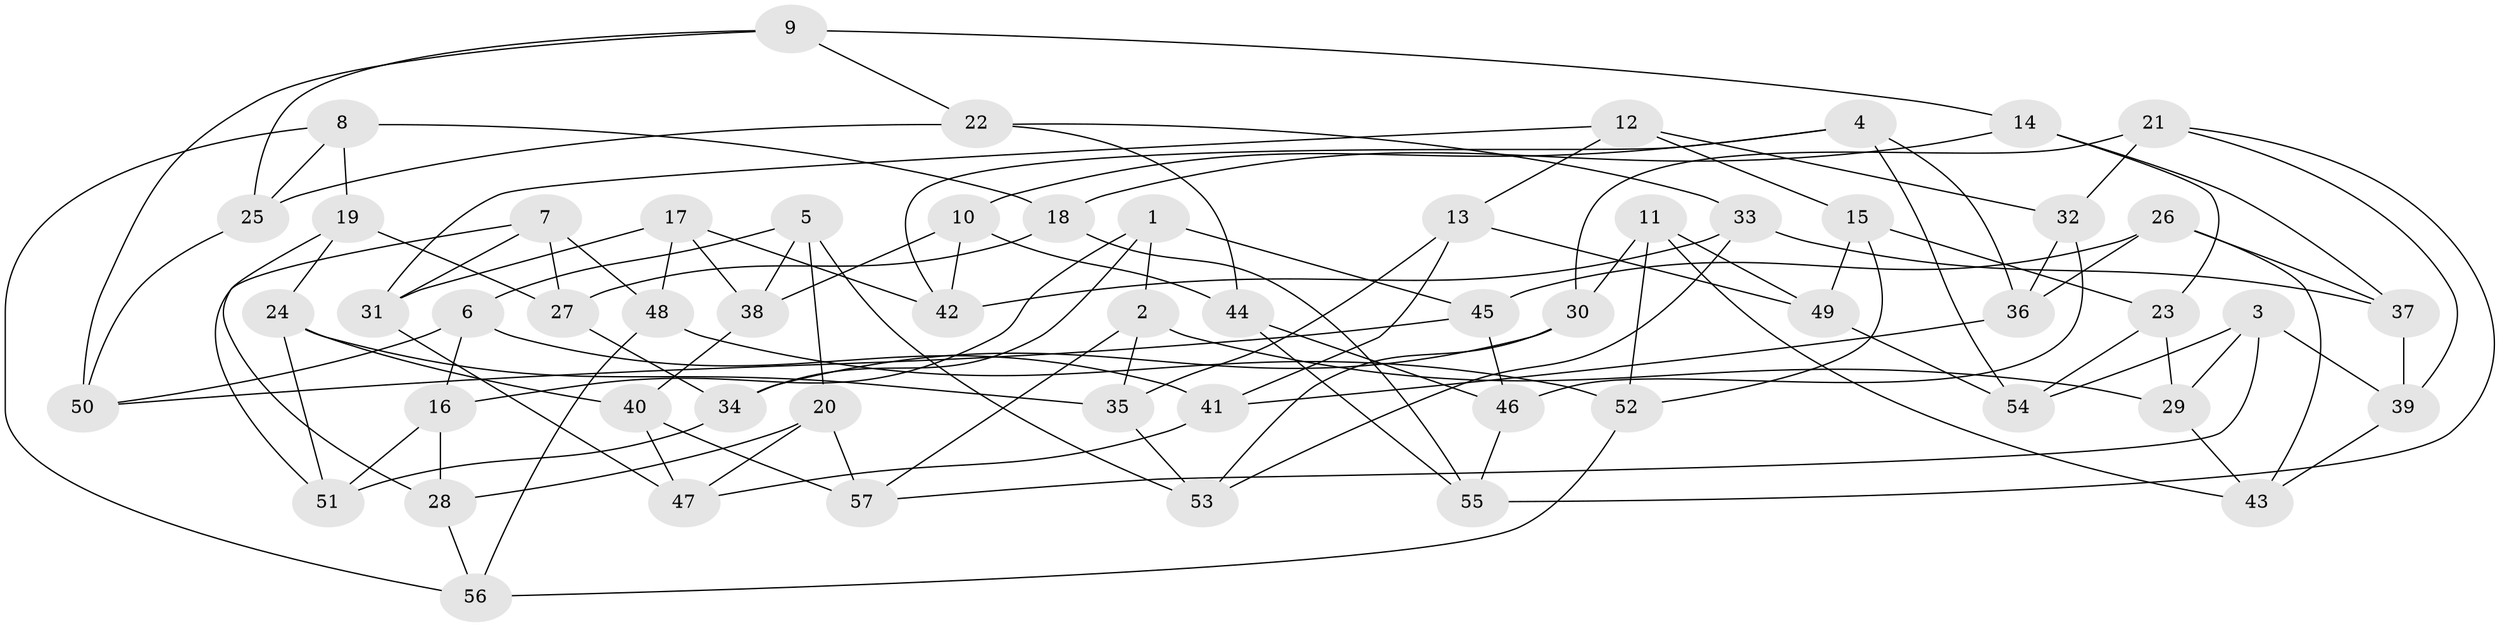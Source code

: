 // Generated by graph-tools (version 1.1) at 2025/02/03/09/25 03:02:56]
// undirected, 57 vertices, 114 edges
graph export_dot {
graph [start="1"]
  node [color=gray90,style=filled];
  1;
  2;
  3;
  4;
  5;
  6;
  7;
  8;
  9;
  10;
  11;
  12;
  13;
  14;
  15;
  16;
  17;
  18;
  19;
  20;
  21;
  22;
  23;
  24;
  25;
  26;
  27;
  28;
  29;
  30;
  31;
  32;
  33;
  34;
  35;
  36;
  37;
  38;
  39;
  40;
  41;
  42;
  43;
  44;
  45;
  46;
  47;
  48;
  49;
  50;
  51;
  52;
  53;
  54;
  55;
  56;
  57;
  1 -- 16;
  1 -- 2;
  1 -- 45;
  1 -- 34;
  2 -- 35;
  2 -- 57;
  2 -- 29;
  3 -- 57;
  3 -- 39;
  3 -- 29;
  3 -- 54;
  4 -- 10;
  4 -- 54;
  4 -- 36;
  4 -- 42;
  5 -- 38;
  5 -- 53;
  5 -- 20;
  5 -- 6;
  6 -- 50;
  6 -- 16;
  6 -- 41;
  7 -- 31;
  7 -- 51;
  7 -- 27;
  7 -- 48;
  8 -- 19;
  8 -- 25;
  8 -- 18;
  8 -- 56;
  9 -- 22;
  9 -- 50;
  9 -- 25;
  9 -- 14;
  10 -- 42;
  10 -- 38;
  10 -- 44;
  11 -- 30;
  11 -- 52;
  11 -- 49;
  11 -- 43;
  12 -- 15;
  12 -- 13;
  12 -- 32;
  12 -- 31;
  13 -- 35;
  13 -- 41;
  13 -- 49;
  14 -- 23;
  14 -- 18;
  14 -- 37;
  15 -- 23;
  15 -- 49;
  15 -- 52;
  16 -- 28;
  16 -- 51;
  17 -- 48;
  17 -- 31;
  17 -- 38;
  17 -- 42;
  18 -- 27;
  18 -- 55;
  19 -- 24;
  19 -- 28;
  19 -- 27;
  20 -- 28;
  20 -- 57;
  20 -- 47;
  21 -- 55;
  21 -- 32;
  21 -- 30;
  21 -- 39;
  22 -- 33;
  22 -- 25;
  22 -- 44;
  23 -- 29;
  23 -- 54;
  24 -- 40;
  24 -- 51;
  24 -- 35;
  25 -- 50;
  26 -- 45;
  26 -- 43;
  26 -- 36;
  26 -- 37;
  27 -- 34;
  28 -- 56;
  29 -- 43;
  30 -- 34;
  30 -- 53;
  31 -- 47;
  32 -- 36;
  32 -- 46;
  33 -- 42;
  33 -- 37;
  33 -- 53;
  34 -- 51;
  35 -- 53;
  36 -- 41;
  37 -- 39;
  38 -- 40;
  39 -- 43;
  40 -- 47;
  40 -- 57;
  41 -- 47;
  44 -- 55;
  44 -- 46;
  45 -- 50;
  45 -- 46;
  46 -- 55;
  48 -- 52;
  48 -- 56;
  49 -- 54;
  52 -- 56;
}
